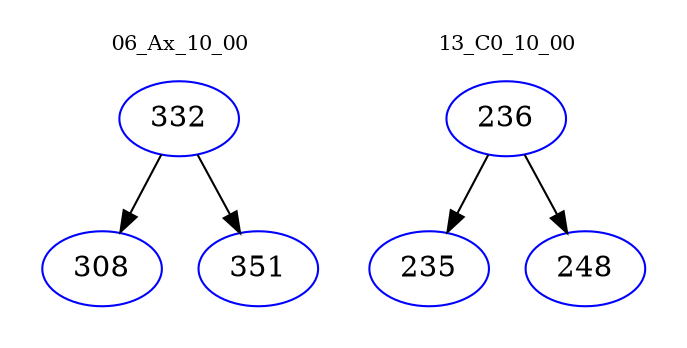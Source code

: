 digraph{
subgraph cluster_0 {
color = white
label = "06_Ax_10_00";
fontsize=10;
T0_332 [label="332", color="blue"]
T0_332 -> T0_308 [color="black"]
T0_308 [label="308", color="blue"]
T0_332 -> T0_351 [color="black"]
T0_351 [label="351", color="blue"]
}
subgraph cluster_1 {
color = white
label = "13_C0_10_00";
fontsize=10;
T1_236 [label="236", color="blue"]
T1_236 -> T1_235 [color="black"]
T1_235 [label="235", color="blue"]
T1_236 -> T1_248 [color="black"]
T1_248 [label="248", color="blue"]
}
}
